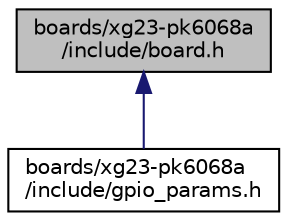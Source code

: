 digraph "boards/xg23-pk6068a/include/board.h"
{
 // LATEX_PDF_SIZE
  edge [fontname="Helvetica",fontsize="10",labelfontname="Helvetica",labelfontsize="10"];
  node [fontname="Helvetica",fontsize="10",shape=record];
  Node1 [label="boards/xg23-pk6068a\l/include/board.h",height=0.2,width=0.4,color="black", fillcolor="grey75", style="filled", fontcolor="black",tooltip="Board specific definitions for the xG23-PK6068A."];
  Node1 -> Node2 [dir="back",color="midnightblue",fontsize="10",style="solid",fontname="Helvetica"];
  Node2 [label="boards/xg23-pk6068a\l/include/gpio_params.h",height=0.2,width=0.4,color="black", fillcolor="white", style="filled",URL="$xg23-pk6068a_2include_2gpio__params_8h.html",tooltip="Board specific configuration of direct mapped GPIOs."];
}
